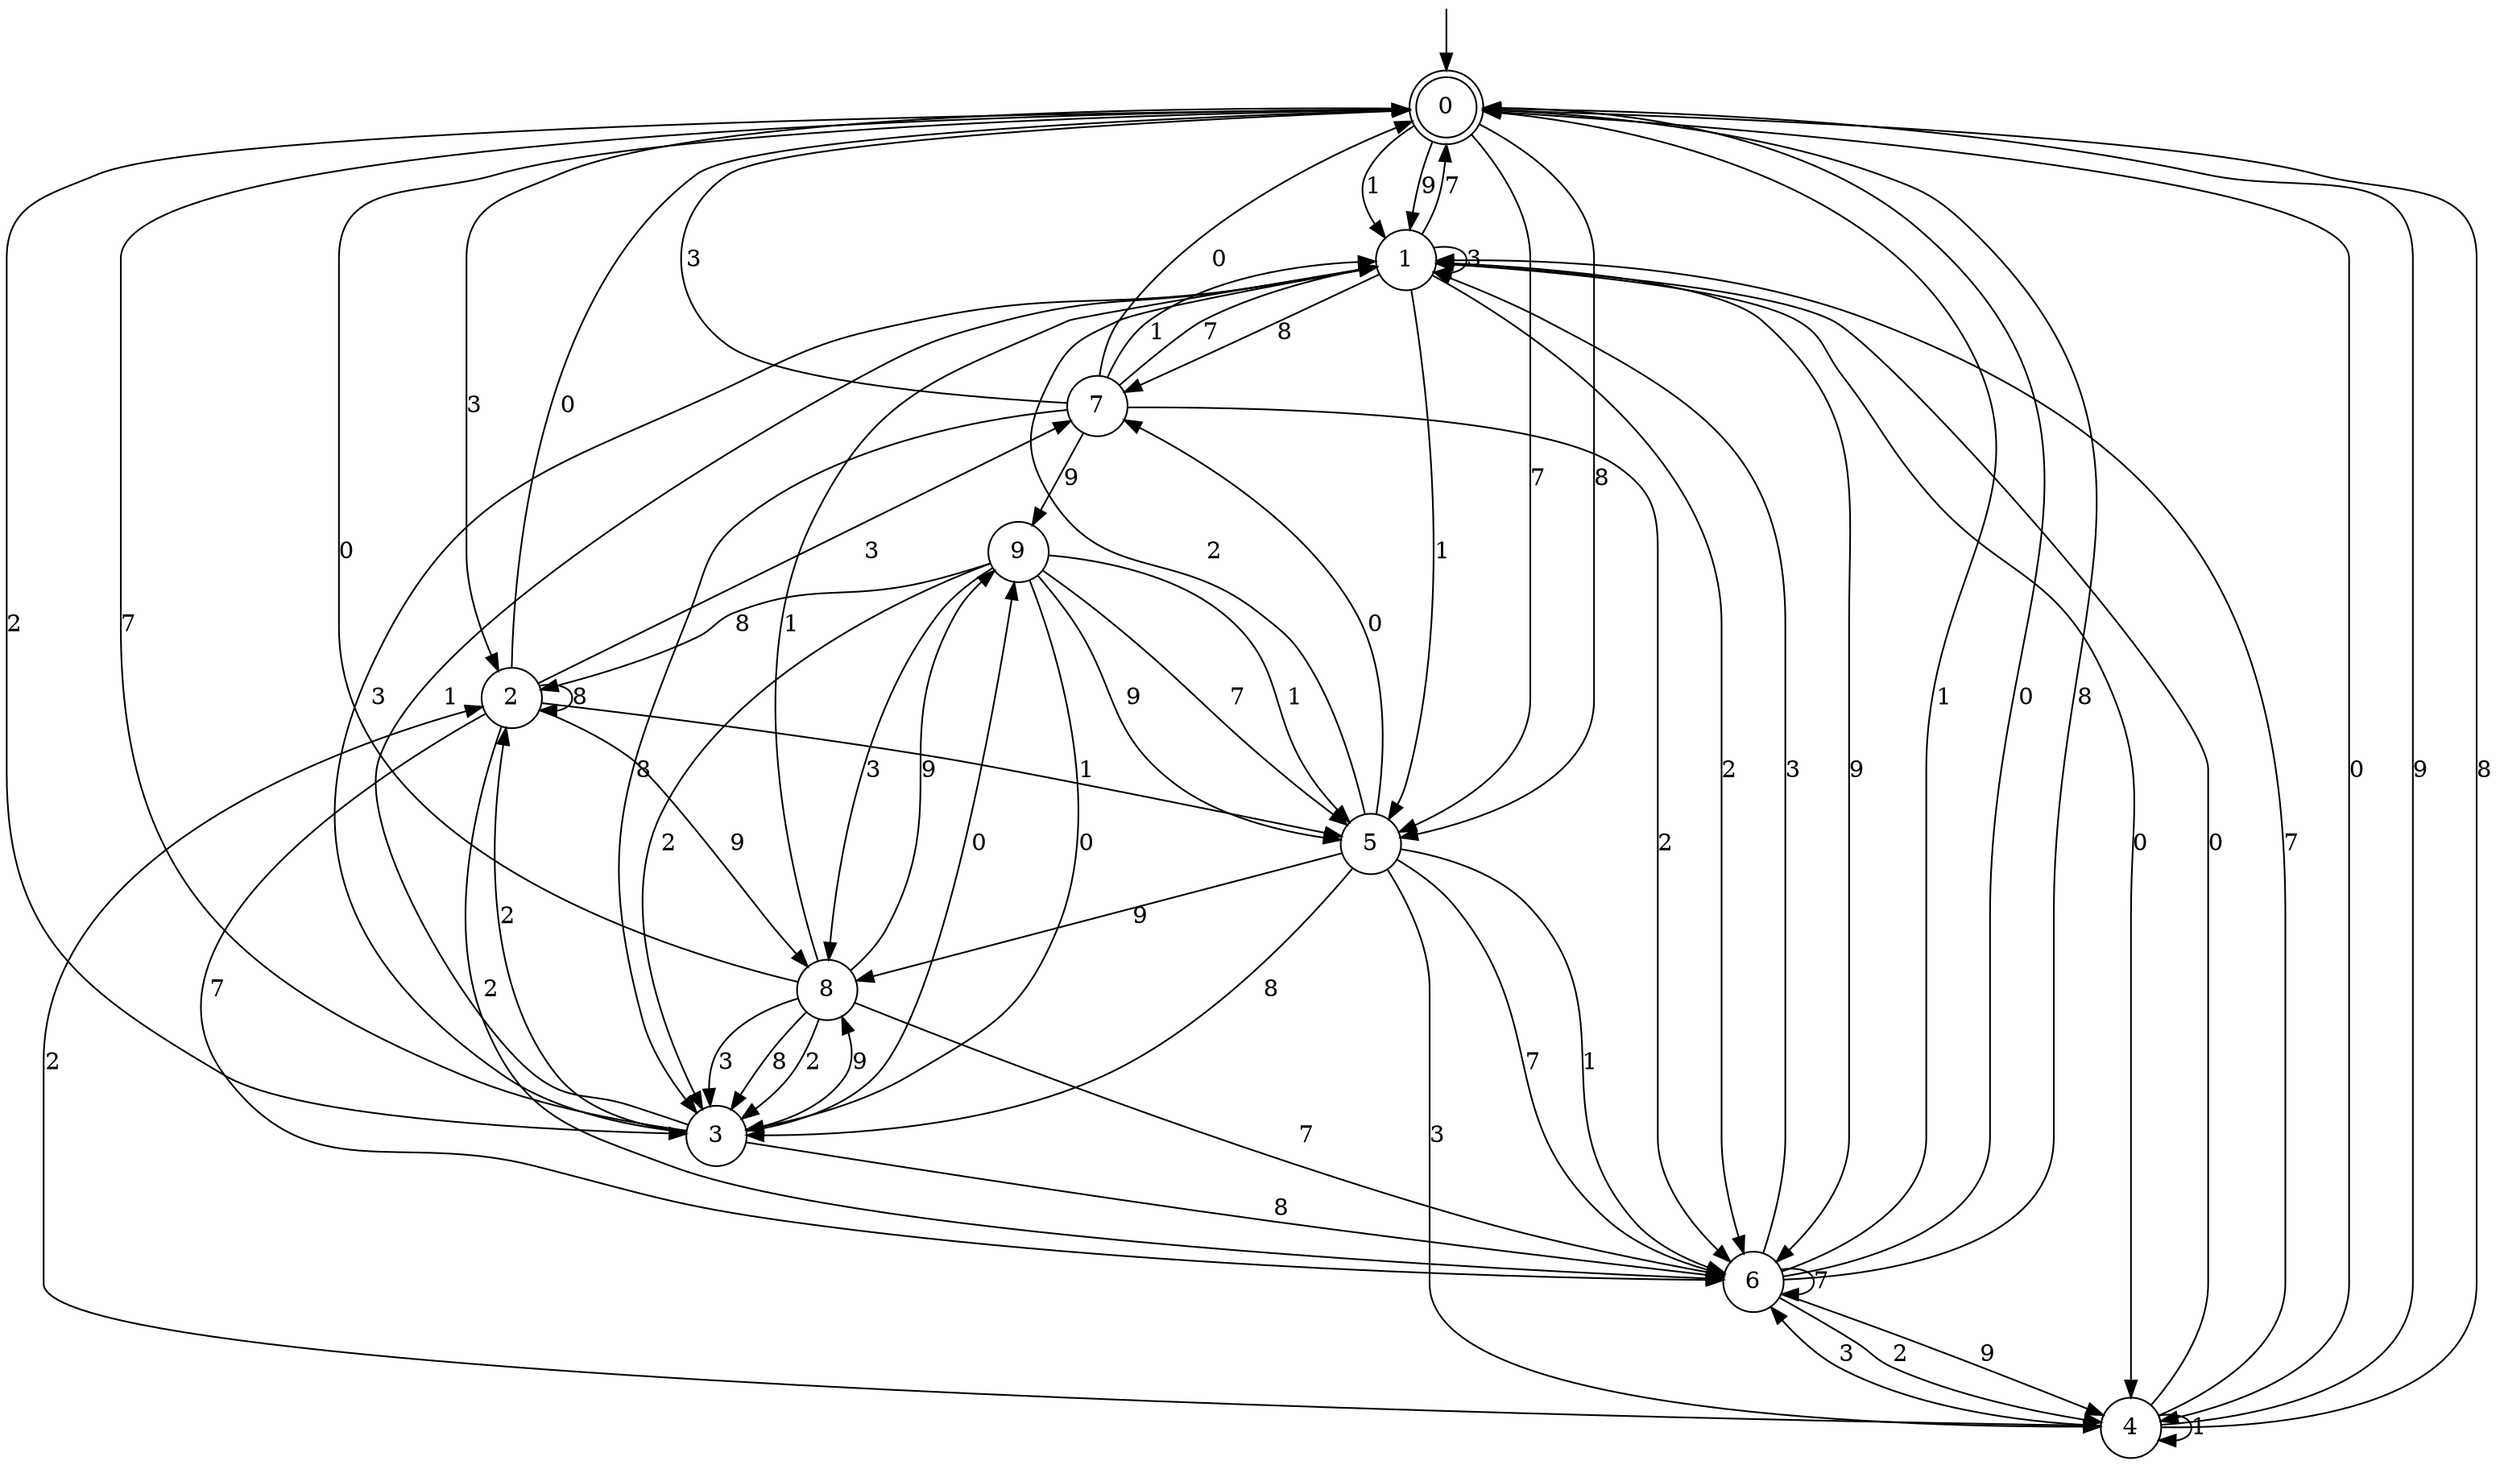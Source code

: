 digraph g {

	s0 [shape="doublecircle" label="0"];
	s1 [shape="circle" label="1"];
	s2 [shape="circle" label="2"];
	s3 [shape="circle" label="3"];
	s4 [shape="circle" label="4"];
	s5 [shape="circle" label="5"];
	s6 [shape="circle" label="6"];
	s7 [shape="circle" label="7"];
	s8 [shape="circle" label="8"];
	s9 [shape="circle" label="9"];
	s0 -> s1 [label="1"];
	s0 -> s2 [label="3"];
	s0 -> s1 [label="9"];
	s0 -> s3 [label="2"];
	s0 -> s4 [label="0"];
	s0 -> s5 [label="7"];
	s0 -> s5 [label="8"];
	s1 -> s5 [label="1"];
	s1 -> s1 [label="3"];
	s1 -> s6 [label="9"];
	s1 -> s6 [label="2"];
	s1 -> s4 [label="0"];
	s1 -> s0 [label="7"];
	s1 -> s7 [label="8"];
	s2 -> s5 [label="1"];
	s2 -> s7 [label="3"];
	s2 -> s8 [label="9"];
	s2 -> s6 [label="2"];
	s2 -> s0 [label="0"];
	s2 -> s6 [label="7"];
	s2 -> s2 [label="8"];
	s3 -> s1 [label="1"];
	s3 -> s1 [label="3"];
	s3 -> s8 [label="9"];
	s3 -> s2 [label="2"];
	s3 -> s9 [label="0"];
	s3 -> s0 [label="7"];
	s3 -> s6 [label="8"];
	s4 -> s4 [label="1"];
	s4 -> s6 [label="3"];
	s4 -> s0 [label="9"];
	s4 -> s2 [label="2"];
	s4 -> s1 [label="0"];
	s4 -> s1 [label="7"];
	s4 -> s0 [label="8"];
	s5 -> s6 [label="1"];
	s5 -> s4 [label="3"];
	s5 -> s8 [label="9"];
	s5 -> s1 [label="2"];
	s5 -> s7 [label="0"];
	s5 -> s6 [label="7"];
	s5 -> s3 [label="8"];
	s6 -> s0 [label="1"];
	s6 -> s1 [label="3"];
	s6 -> s4 [label="9"];
	s6 -> s4 [label="2"];
	s6 -> s0 [label="0"];
	s6 -> s6 [label="7"];
	s6 -> s0 [label="8"];
	s7 -> s1 [label="1"];
	s7 -> s0 [label="3"];
	s7 -> s9 [label="9"];
	s7 -> s6 [label="2"];
	s7 -> s0 [label="0"];
	s7 -> s1 [label="7"];
	s7 -> s3 [label="8"];
	s8 -> s1 [label="1"];
	s8 -> s3 [label="3"];
	s8 -> s9 [label="9"];
	s8 -> s3 [label="2"];
	s8 -> s0 [label="0"];
	s8 -> s6 [label="7"];
	s8 -> s3 [label="8"];
	s9 -> s5 [label="1"];
	s9 -> s8 [label="3"];
	s9 -> s5 [label="9"];
	s9 -> s3 [label="2"];
	s9 -> s3 [label="0"];
	s9 -> s5 [label="7"];
	s9 -> s2 [label="8"];

__start0 [label="" shape="none" width="0" height="0"];
__start0 -> s0;

}
